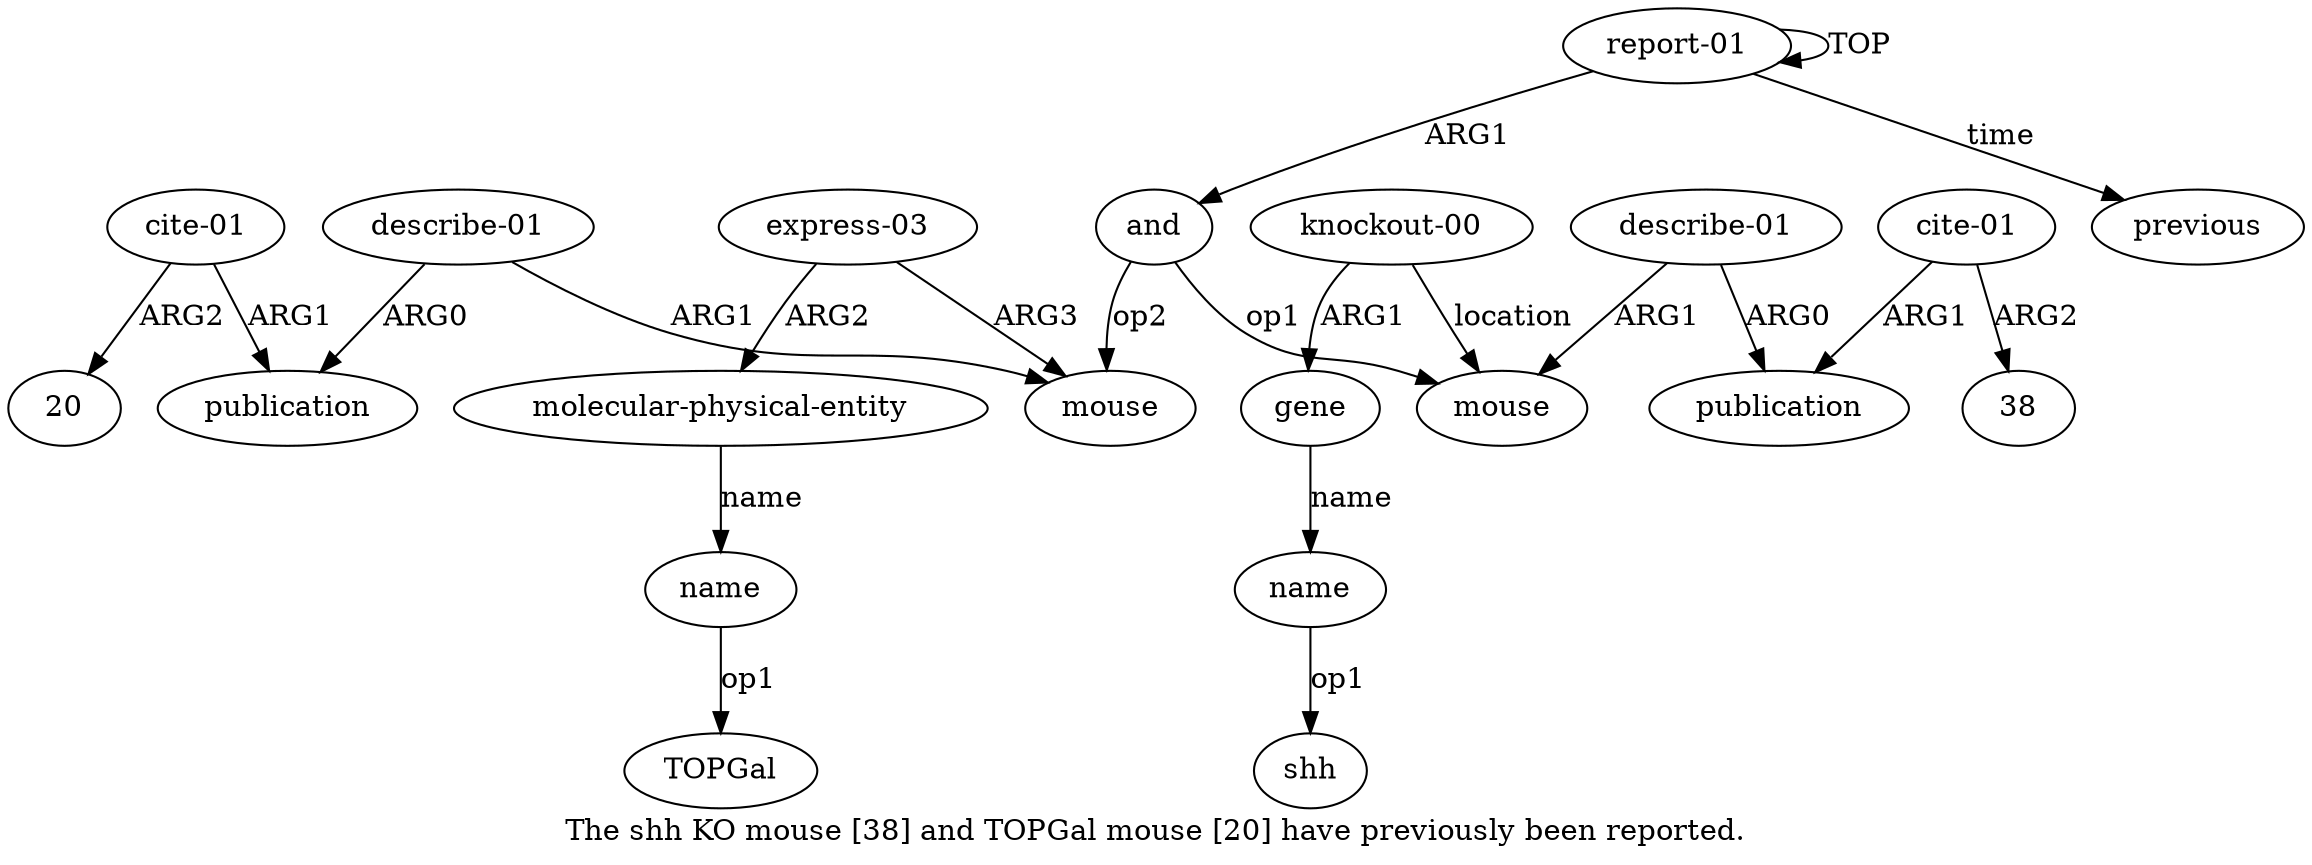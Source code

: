digraph  {
	graph [label="The shh KO mouse [38] and TOPGal mouse [20] have previously been reported."];
	node [label="\N"];
	a15	 [color=black,
		gold_ind=15,
		gold_label="cite-01",
		label="cite-01",
		test_ind=15,
		test_label="cite-01"];
	a14	 [color=black,
		gold_ind=14,
		gold_label=publication,
		label=publication,
		test_ind=14,
		test_label=publication];
	a15 -> a14 [key=0,
	color=black,
	gold_label=ARG1,
	label=ARG1,
	test_label=ARG1];
"a15 20" [color=black,
	gold_ind=-1,
	gold_label=20,
	label=20,
	test_ind=-1,
	test_label=20];
a15 -> "a15 20" [key=0,
color=black,
gold_label=ARG2,
label=ARG2,
test_label=ARG2];
a16 [color=black,
gold_ind=16,
gold_label=previous,
label=previous,
test_ind=16,
test_label=previous];
a11 [color=black,
gold_ind=11,
gold_label="molecular-physical-entity",
label="molecular-physical-entity",
test_ind=11,
test_label="molecular-physical-entity"];
a12 [color=black,
gold_ind=12,
gold_label=name,
label=name,
test_ind=12,
test_label=name];
a11 -> a12 [key=0,
color=black,
gold_label=name,
label=name,
test_label=name];
a10 [color=black,
gold_ind=10,
gold_label="express-03",
label="express-03",
test_ind=10,
test_label="express-03"];
a10 -> a11 [key=0,
color=black,
gold_label=ARG2,
label=ARG2,
test_label=ARG2];
a9 [color=black,
gold_ind=9,
gold_label=mouse,
label=mouse,
test_ind=9,
test_label=mouse];
a10 -> a9 [key=0,
color=black,
gold_label=ARG3,
label=ARG3,
test_label=ARG3];
a13 [color=black,
gold_ind=13,
gold_label="describe-01",
label="describe-01",
test_ind=13,
test_label="describe-01"];
a13 -> a14 [key=0,
color=black,
gold_label=ARG0,
label=ARG0,
test_label=ARG0];
a13 -> a9 [key=0,
color=black,
gold_label=ARG1,
label=ARG1,
test_label=ARG1];
"a12 TOPGal" [color=black,
gold_ind=-1,
gold_label=TOPGal,
label=TOPGal,
test_ind=-1,
test_label=TOPGal];
a12 -> "a12 TOPGal" [key=0,
color=black,
gold_label=op1,
label=op1,
test_label=op1];
"a5 shh" [color=black,
gold_ind=-1,
gold_label=shh,
label=shh,
test_ind=-1,
test_label=shh];
a1 [color=black,
gold_ind=1,
gold_label=and,
label=and,
test_ind=1,
test_label=and];
a2 [color=black,
gold_ind=2,
gold_label=mouse,
label=mouse,
test_ind=2,
test_label=mouse];
a1 -> a2 [key=0,
color=black,
gold_label=op1,
label=op1,
test_label=op1];
a1 -> a9 [key=0,
color=black,
gold_label=op2,
label=op2,
test_label=op2];
a0 [color=black,
gold_ind=0,
gold_label="report-01",
label="report-01",
test_ind=0,
test_label="report-01"];
a0 -> a16 [key=0,
color=black,
gold_label=time,
label=time,
test_label=time];
a0 -> a1 [key=0,
color=black,
gold_label=ARG1,
label=ARG1,
test_label=ARG1];
a0 -> a0 [key=0,
color=black,
gold_label=TOP,
label=TOP,
test_label=TOP];
a3 [color=black,
gold_ind=3,
gold_label="knockout-00",
label="knockout-00",
test_ind=3,
test_label="knockout-00"];
a3 -> a2 [key=0,
color=black,
gold_label=location,
label=location,
test_label=location];
a4 [color=black,
gold_ind=4,
gold_label=gene,
label=gene,
test_ind=4,
test_label=gene];
a3 -> a4 [key=0,
color=black,
gold_label=ARG1,
label=ARG1,
test_label=ARG1];
a5 [color=black,
gold_ind=5,
gold_label=name,
label=name,
test_ind=5,
test_label=name];
a5 -> "a5 shh" [key=0,
color=black,
gold_label=op1,
label=op1,
test_label=op1];
a4 -> a5 [key=0,
color=black,
gold_label=name,
label=name,
test_label=name];
a7 [color=black,
gold_ind=7,
gold_label=publication,
label=publication,
test_ind=7,
test_label=publication];
a6 [color=black,
gold_ind=6,
gold_label="describe-01",
label="describe-01",
test_ind=6,
test_label="describe-01"];
a6 -> a2 [key=0,
color=black,
gold_label=ARG1,
label=ARG1,
test_label=ARG1];
a6 -> a7 [key=0,
color=black,
gold_label=ARG0,
label=ARG0,
test_label=ARG0];
a8 [color=black,
gold_ind=8,
gold_label="cite-01",
label="cite-01",
test_ind=8,
test_label="cite-01"];
a8 -> a7 [key=0,
color=black,
gold_label=ARG1,
label=ARG1,
test_label=ARG1];
"a8 38" [color=black,
gold_ind=-1,
gold_label=38,
label=38,
test_ind=-1,
test_label=38];
a8 -> "a8 38" [key=0,
color=black,
gold_label=ARG2,
label=ARG2,
test_label=ARG2];
}
